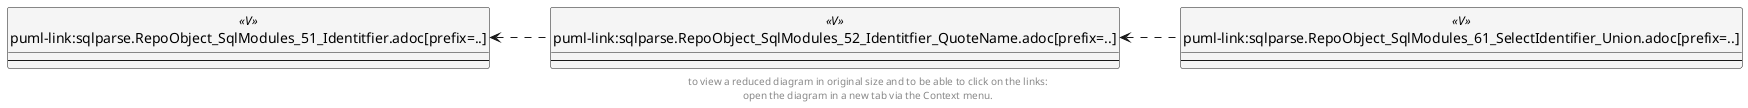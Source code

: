 @startuml
left to right direction
'top to bottom direction
hide circle
'avoide "." issues:
set namespaceSeparator none


skinparam class {
  BackgroundColor White
  BackgroundColor<<FN>> Yellow
  BackgroundColor<<FS>> Yellow
  BackgroundColor<<FT>> LightGray
  BackgroundColor<<IF>> Yellow
  BackgroundColor<<IS>> Yellow
  BackgroundColor<<P>> Aqua
  BackgroundColor<<PC>> Aqua
  BackgroundColor<<SN>> Yellow
  BackgroundColor<<SO>> SlateBlue
  BackgroundColor<<TF>> LightGray
  BackgroundColor<<TR>> Tomato
  BackgroundColor<<U>> White
  BackgroundColor<<V>> WhiteSmoke
  BackgroundColor<<X>> Aqua
}


entity "puml-link:sqlparse.RepoObject_SqlModules_51_Identitfier.adoc[prefix=..]" as sqlparse.RepoObject_SqlModules_51_Identitfier << V >> {
  --
}

entity "puml-link:sqlparse.RepoObject_SqlModules_52_Identitfier_QuoteName.adoc[prefix=..]" as sqlparse.RepoObject_SqlModules_52_Identitfier_QuoteName << V >> {
  --
}

entity "puml-link:sqlparse.RepoObject_SqlModules_61_SelectIdentifier_Union.adoc[prefix=..]" as sqlparse.RepoObject_SqlModules_61_SelectIdentifier_Union << V >> {
  --
}

sqlparse.RepoObject_SqlModules_51_Identitfier <.. sqlparse.RepoObject_SqlModules_52_Identitfier_QuoteName
sqlparse.RepoObject_SqlModules_52_Identitfier_QuoteName <.. sqlparse.RepoObject_SqlModules_61_SelectIdentifier_Union
footer
to view a reduced diagram in original size and to be able to click on the links:
open the diagram in a new tab via the Context menu.
end footer

@enduml

